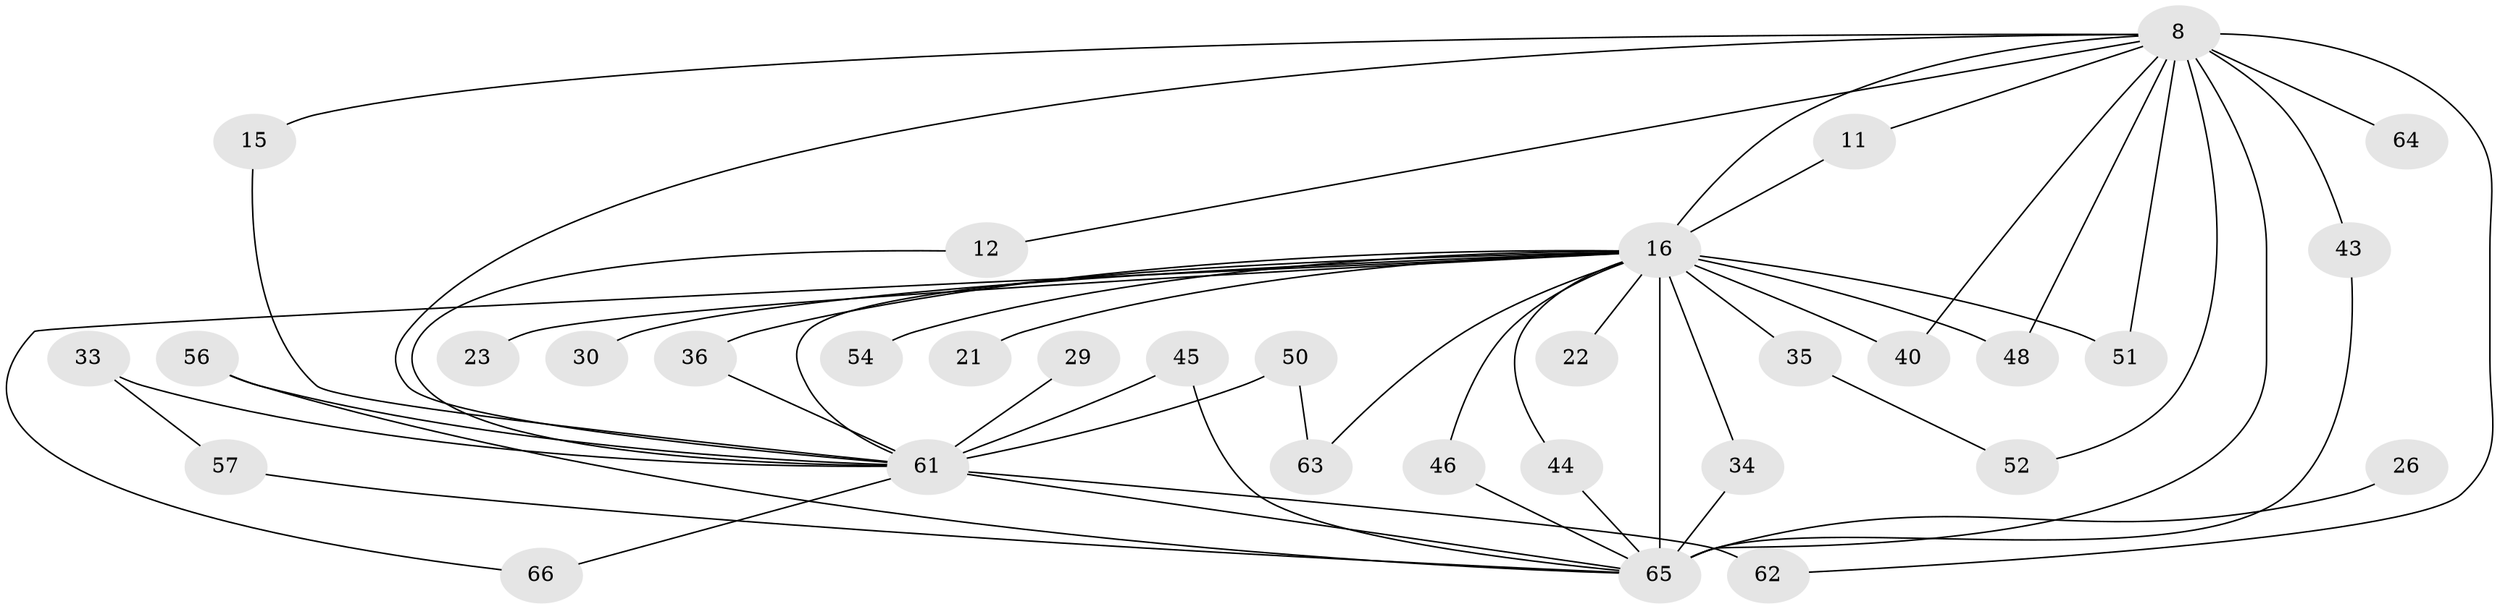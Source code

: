 // original degree distribution, {21: 0.015151515151515152, 19: 0.030303030303030304, 18: 0.030303030303030304, 14: 0.030303030303030304, 20: 0.030303030303030304, 10: 0.015151515151515152, 2: 0.5151515151515151, 4: 0.030303030303030304, 3: 0.2878787878787879, 8: 0.015151515151515152}
// Generated by graph-tools (version 1.1) at 2025/46/03/09/25 04:46:16]
// undirected, 33 vertices, 53 edges
graph export_dot {
graph [start="1"]
  node [color=gray90,style=filled];
  8 [super="+3"];
  11;
  12;
  15;
  16 [super="+9"];
  21;
  22;
  23;
  26;
  29;
  30;
  33;
  34;
  35;
  36;
  40;
  43 [super="+27"];
  44;
  45;
  46;
  48 [super="+19"];
  50;
  51;
  52;
  54 [super="+14"];
  56 [super="+55"];
  57;
  61 [super="+60+6"];
  62 [super="+47"];
  63;
  64;
  65 [super="+58+13+59+42"];
  66;
  8 -- 11;
  8 -- 51;
  8 -- 64 [weight=2];
  8 -- 40;
  8 -- 12;
  8 -- 43;
  8 -- 15;
  8 -- 52;
  8 -- 62;
  8 -- 48;
  8 -- 61 [weight=5];
  8 -- 16 [weight=6];
  8 -- 65 [weight=12];
  11 -- 16;
  12 -- 61;
  15 -- 61;
  16 -- 65 [weight=15];
  16 -- 66;
  16 -- 21 [weight=2];
  16 -- 22 [weight=2];
  16 -- 23 [weight=2];
  16 -- 30 [weight=2];
  16 -- 34;
  16 -- 35 [weight=2];
  16 -- 36;
  16 -- 40;
  16 -- 44;
  16 -- 46;
  16 -- 48 [weight=2];
  16 -- 51;
  16 -- 54 [weight=3];
  16 -- 61 [weight=7];
  16 -- 63;
  26 -- 65 [weight=2];
  29 -- 61 [weight=3];
  33 -- 57;
  33 -- 61 [weight=2];
  34 -- 65;
  35 -- 52;
  36 -- 61;
  43 -- 65;
  44 -- 65;
  45 -- 61;
  45 -- 65;
  46 -- 65;
  50 -- 63;
  50 -- 61 [weight=2];
  56 -- 61 [weight=2];
  56 -- 65;
  57 -- 65;
  61 -- 65 [weight=12];
  61 -- 66;
  61 -- 62 [weight=2];
}
